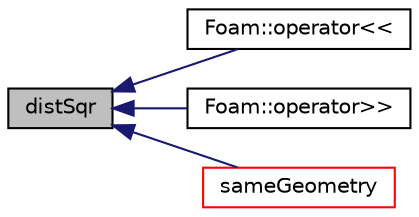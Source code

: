 digraph "distSqr"
{
  bgcolor="transparent";
  edge [fontname="Helvetica",fontsize="10",labelfontname="Helvetica",labelfontsize="10"];
  node [fontname="Helvetica",fontsize="10",shape=record];
  rankdir="LR";
  Node16 [label="distSqr",height=0.2,width=0.4,color="black", fillcolor="grey75", style="filled", fontcolor="black"];
  Node16 -> Node17 [dir="back",color="midnightblue",fontsize="10",style="solid",fontname="Helvetica"];
  Node17 [label="Foam::operator\<\<",height=0.2,width=0.4,color="black",URL="$a21851.html#a3a70bedc0de24a49c5605ff8c5456e1e"];
  Node16 -> Node18 [dir="back",color="midnightblue",fontsize="10",style="solid",fontname="Helvetica"];
  Node18 [label="Foam::operator\>\>",height=0.2,width=0.4,color="black",URL="$a21851.html#ab4deeb44e16b003ed4be939e49bb9644"];
  Node16 -> Node19 [dir="back",color="midnightblue",fontsize="10",style="solid",fontname="Helvetica"];
  Node19 [label="sameGeometry",height=0.2,width=0.4,color="red",URL="$a26101.html#a9055b188612a2352c828811c92cb138f",tooltip="Check for identical geometrical data. Used for cyclics checking. "];
}
